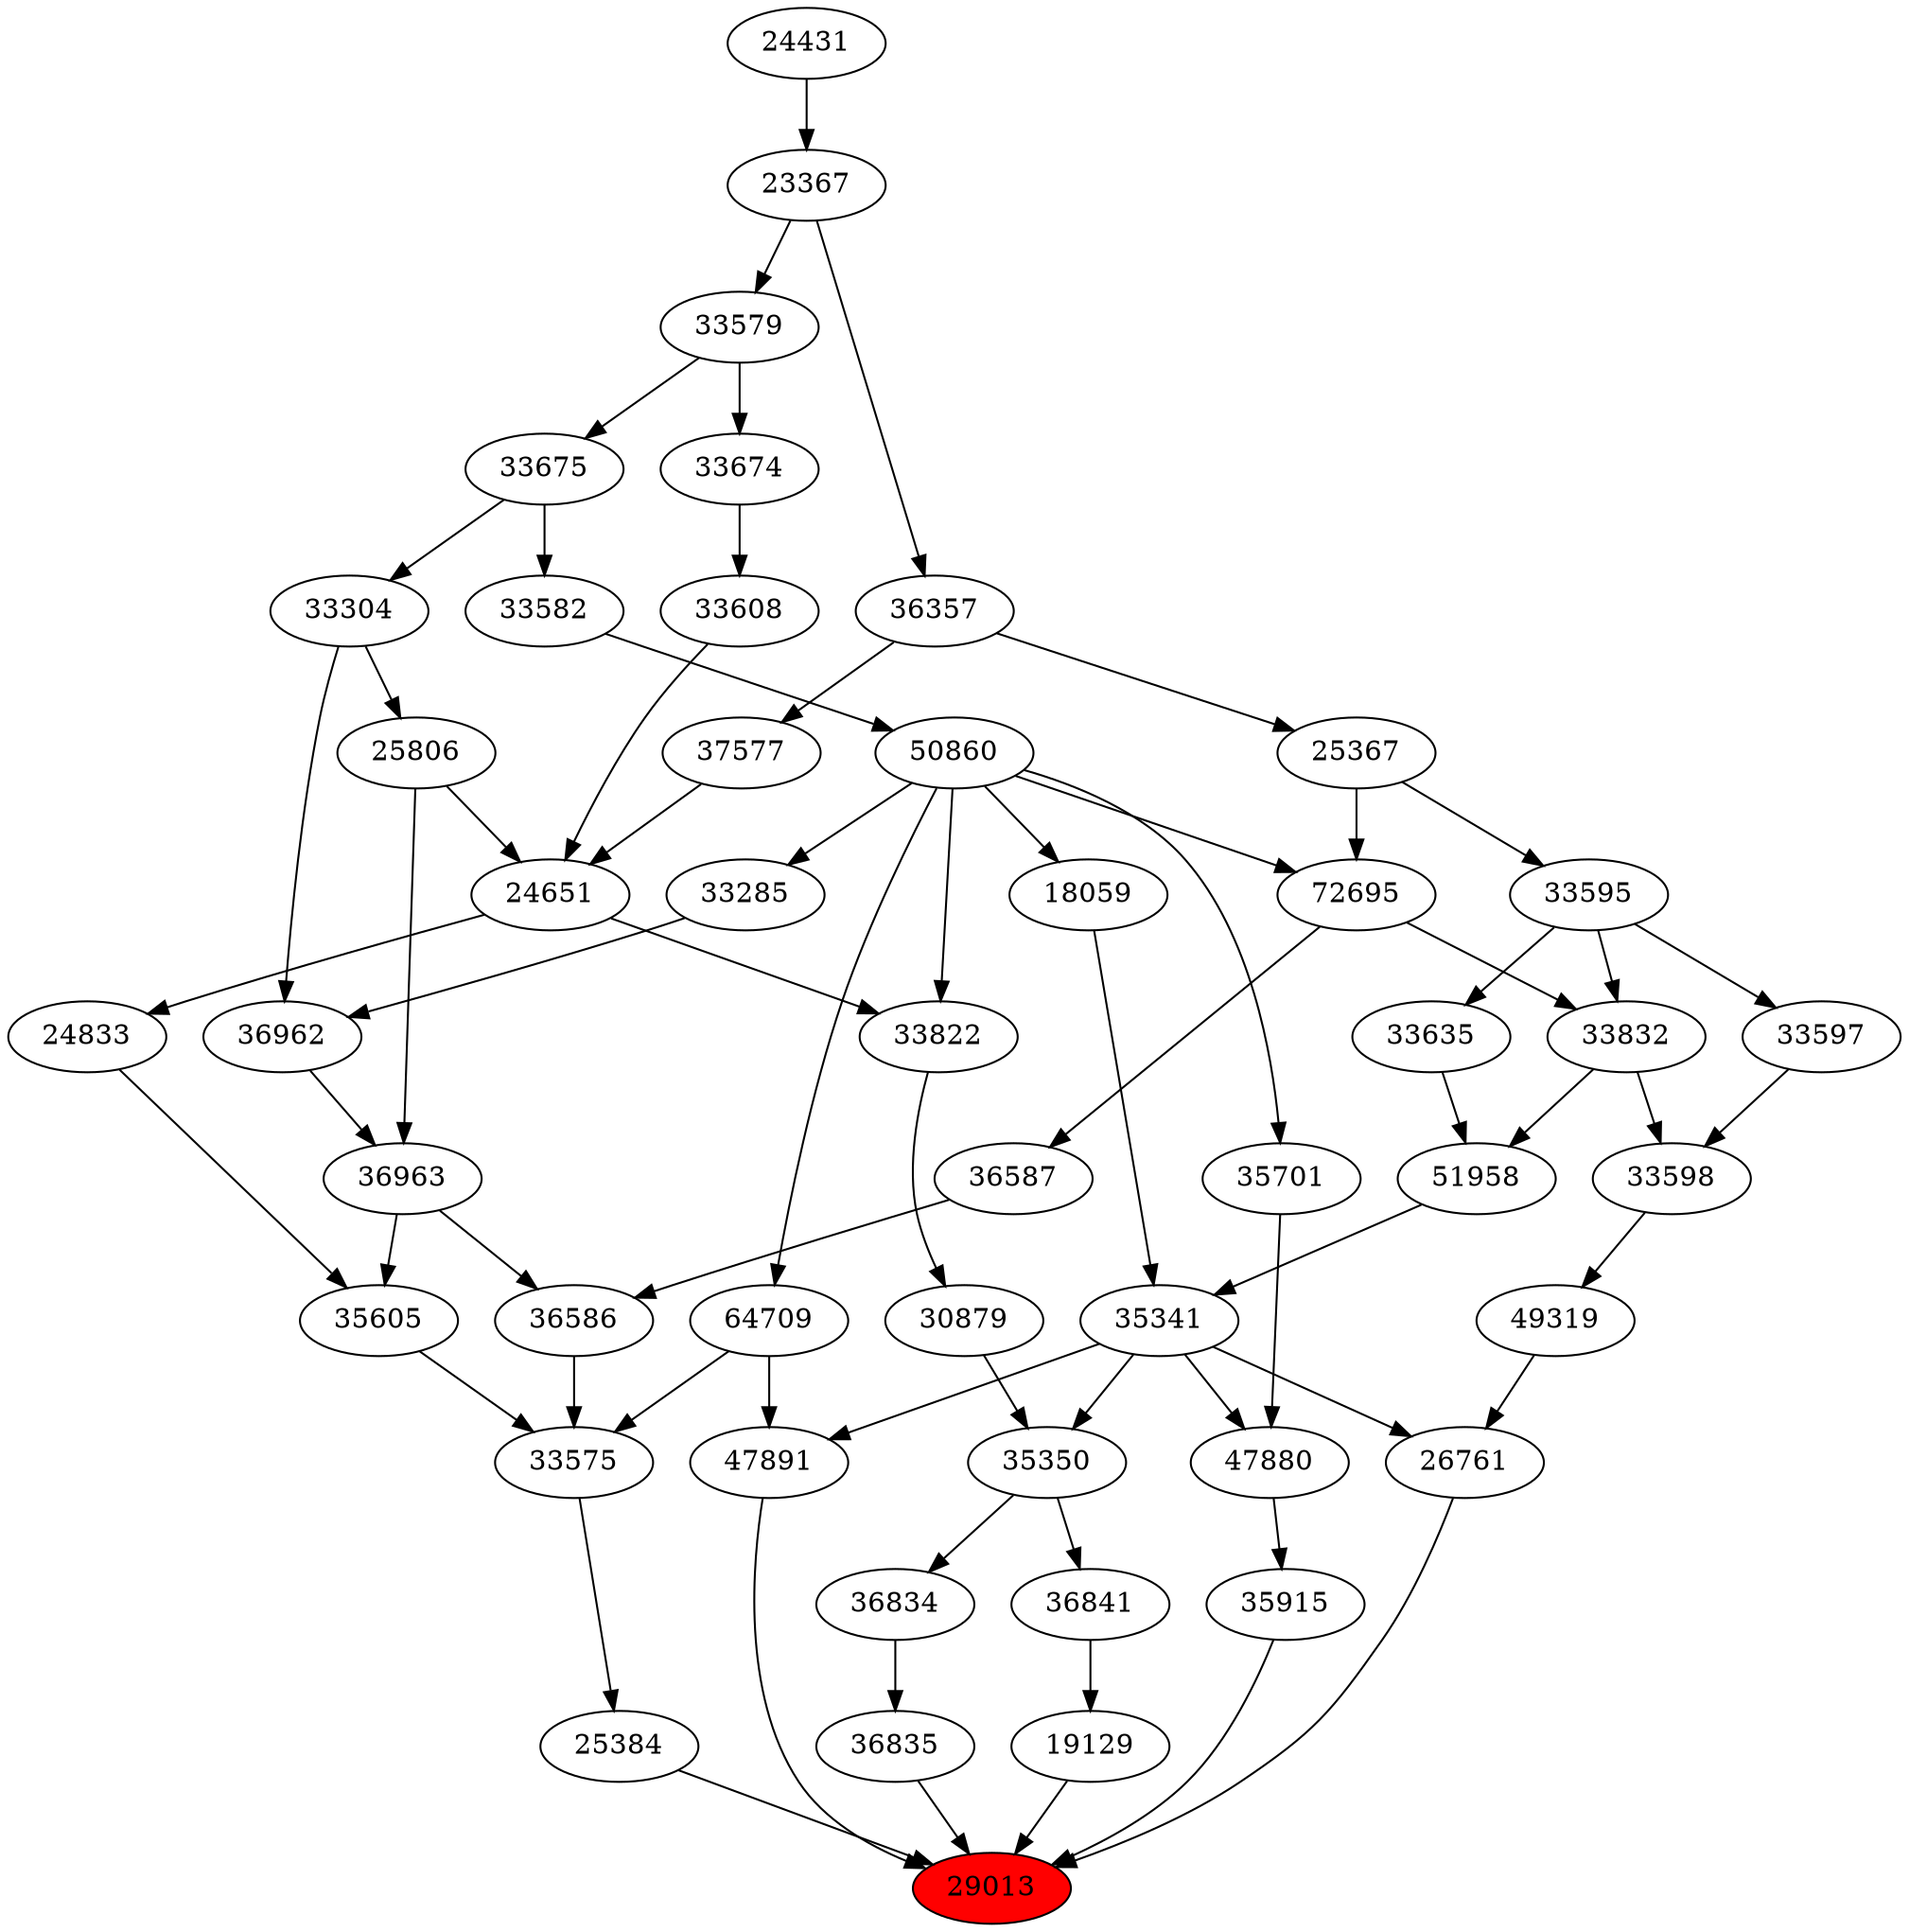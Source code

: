 strict digraph{ 
29013 [label="29013" fillcolor=red style=filled]
25384 -> 29013
36835 -> 29013
19129 -> 29013
35915 -> 29013
47891 -> 29013
26761 -> 29013
25384 [label="25384"]
33575 -> 25384
36835 [label="36835"]
36834 -> 36835
19129 [label="19129"]
36841 -> 19129
35915 [label="35915"]
47880 -> 35915
47891 [label="47891"]
35341 -> 47891
64709 -> 47891
26761 [label="26761"]
49319 -> 26761
35341 -> 26761
33575 [label="33575"]
36586 -> 33575
35605 -> 33575
64709 -> 33575
36834 [label="36834"]
35350 -> 36834
36841 [label="36841"]
35350 -> 36841
47880 [label="47880"]
35701 -> 47880
35341 -> 47880
35341 [label="35341"]
51958 -> 35341
18059 -> 35341
64709 [label="64709"]
50860 -> 64709
49319 [label="49319"]
33598 -> 49319
36586 [label="36586"]
36587 -> 36586
36963 -> 36586
35605 [label="35605"]
24833 -> 35605
36963 -> 35605
35350 [label="35350"]
30879 -> 35350
35341 -> 35350
35701 [label="35701"]
50860 -> 35701
51958 [label="51958"]
33832 -> 51958
33635 -> 51958
18059 [label="18059"]
50860 -> 18059
50860 [label="50860"]
33582 -> 50860
33598 [label="33598"]
33597 -> 33598
33832 -> 33598
36587 [label="36587"]
72695 -> 36587
36963 [label="36963"]
36962 -> 36963
25806 -> 36963
24833 [label="24833"]
24651 -> 24833
30879 [label="30879"]
33822 -> 30879
33832 [label="33832"]
72695 -> 33832
33595 -> 33832
33635 [label="33635"]
33595 -> 33635
33582 [label="33582"]
33675 -> 33582
33597 [label="33597"]
33595 -> 33597
72695 [label="72695"]
50860 -> 72695
25367 -> 72695
36962 [label="36962"]
33285 -> 36962
33304 -> 36962
25806 [label="25806"]
33304 -> 25806
24651 [label="24651"]
25806 -> 24651
33608 -> 24651
37577 -> 24651
33822 [label="33822"]
24651 -> 33822
50860 -> 33822
33595 [label="33595"]
25367 -> 33595
33675 [label="33675"]
33579 -> 33675
25367 [label="25367"]
36357 -> 25367
33285 [label="33285"]
50860 -> 33285
33304 [label="33304"]
33675 -> 33304
33608 [label="33608"]
33674 -> 33608
37577 [label="37577"]
36357 -> 37577
33579 [label="33579"]
23367 -> 33579
36357 [label="36357"]
23367 -> 36357
33674 [label="33674"]
33579 -> 33674
23367 [label="23367"]
24431 -> 23367
24431 [label="24431"]
}